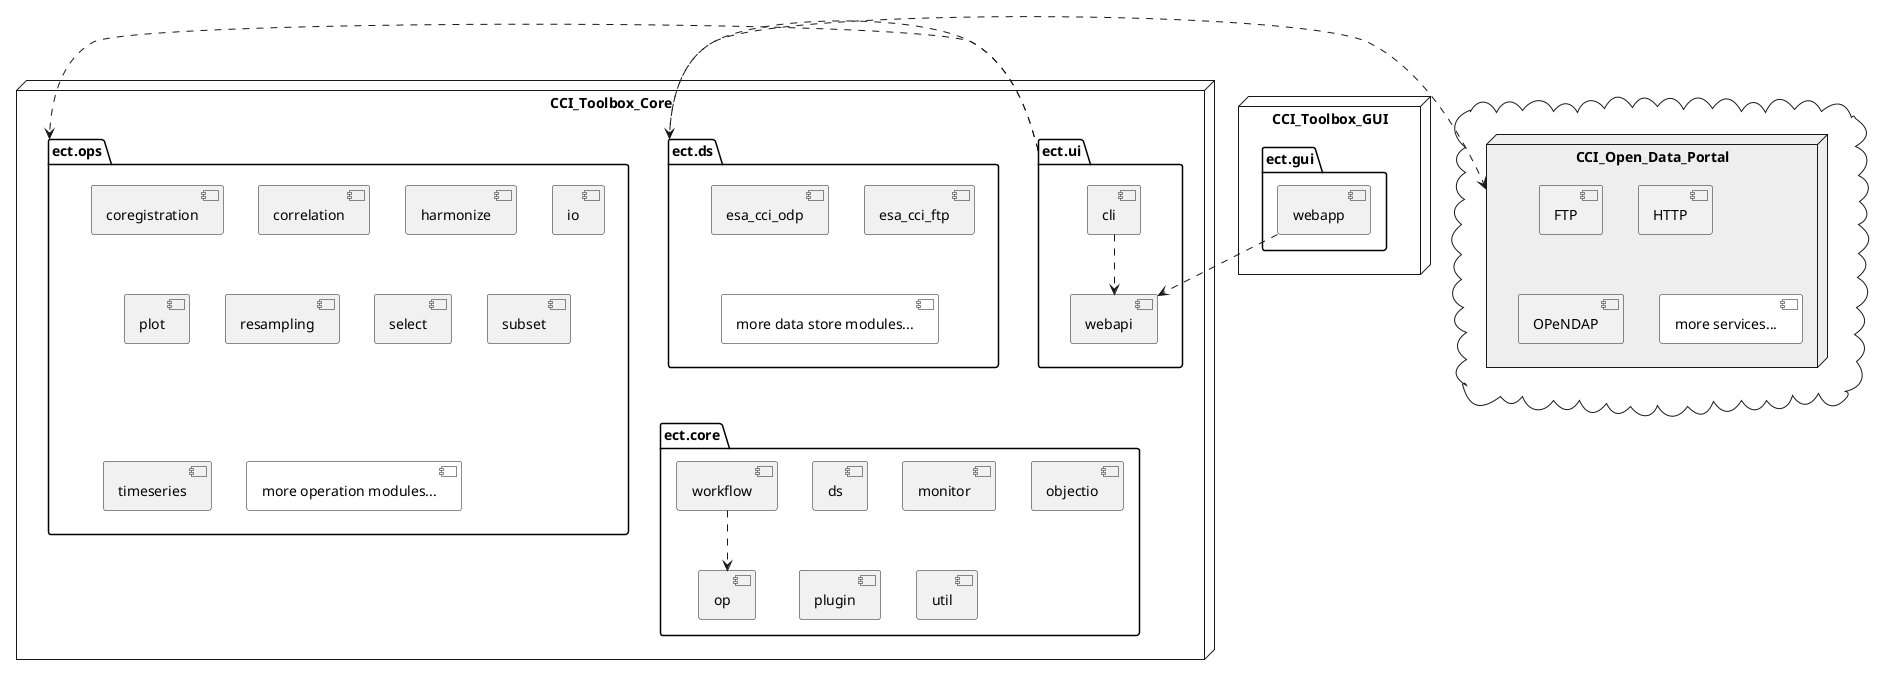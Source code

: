 @startuml


node "CCI_Toolbox_Core" {
    package "ect.ds" {
        [esa_cci_odp]
        [esa_cci_ftp]
        [more data store modules...] #white
    }

    package ect.ops {
        [coregistration]
        [correlation]
        [harmonize]
        [io]
        [plot]
        [resampling]
        [select]
        [subset]
        [timeseries]
        [more operation modules...] #white
    }

    package "ect.core" {
        [ds]
        [monitor]
        [objectio]
        [op]
        [plugin]
        [util]
        [workflow]
    }

    package "ect.ui" {
        [cli]
        [webapi]
    }
}

node "CCI_Toolbox_GUI" {
    package "ect.gui" {
        [webapp]
    }
}

cloud {
node "CCI_Open_Data_Portal" #eeeeee {
    [FTP]
    [HTTP]
    [OPeNDAP]
    [more services...] #white
}
}

[cli] ..> [webapi]
[webapp] ..> [webapi]

[workflow] ..> [op]

ect.ui .r.> ect.ops
ect.ui .r.> ect.ds
ect.ds .r.> CCI_Open_Data_Portal


@enduml